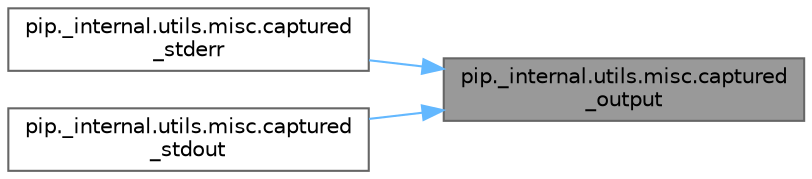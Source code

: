 digraph "pip._internal.utils.misc.captured_output"
{
 // LATEX_PDF_SIZE
  bgcolor="transparent";
  edge [fontname=Helvetica,fontsize=10,labelfontname=Helvetica,labelfontsize=10];
  node [fontname=Helvetica,fontsize=10,shape=box,height=0.2,width=0.4];
  rankdir="RL";
  Node1 [id="Node000001",label="pip._internal.utils.misc.captured\l_output",height=0.2,width=0.4,color="gray40", fillcolor="grey60", style="filled", fontcolor="black",tooltip=" "];
  Node1 -> Node2 [id="edge1_Node000001_Node000002",dir="back",color="steelblue1",style="solid",tooltip=" "];
  Node2 [id="Node000002",label="pip._internal.utils.misc.captured\l_stderr",height=0.2,width=0.4,color="grey40", fillcolor="white", style="filled",URL="$namespacepip_1_1__internal_1_1utils_1_1misc.html#a194eaf391db7b63f50a8b8a95fd3256a",tooltip=" "];
  Node1 -> Node3 [id="edge2_Node000001_Node000003",dir="back",color="steelblue1",style="solid",tooltip=" "];
  Node3 [id="Node000003",label="pip._internal.utils.misc.captured\l_stdout",height=0.2,width=0.4,color="grey40", fillcolor="white", style="filled",URL="$namespacepip_1_1__internal_1_1utils_1_1misc.html#a298a110efbfd5ace59b41942d1fee926",tooltip=" "];
}
